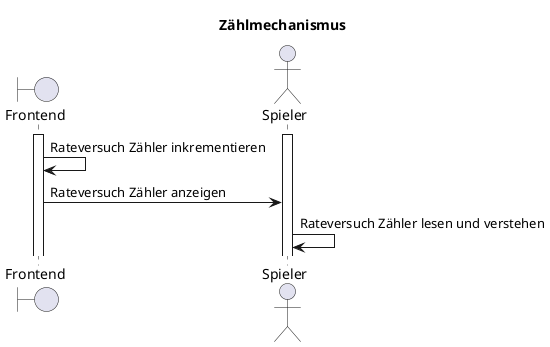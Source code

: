 @startuml F003_seq
title "Zählmechanismus"

boundary "Frontend" as frontend
actor "Spieler" as user

activate frontend
activate user

frontend -> frontend: Rateversuch Zähler inkrementieren
frontend -> user: Rateversuch Zähler anzeigen
user -> user: Rateversuch Zähler lesen und verstehen
@enduml